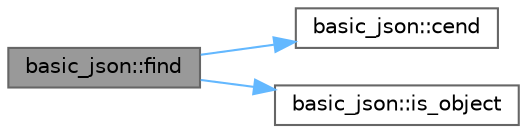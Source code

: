 digraph "basic_json::find"
{
 // LATEX_PDF_SIZE
  bgcolor="transparent";
  edge [fontname=Helvetica,fontsize=10,labelfontname=Helvetica,labelfontsize=10];
  node [fontname=Helvetica,fontsize=10,shape=box,height=0.2,width=0.4];
  rankdir="LR";
  Node1 [id="Node000001",label="basic_json::find",height=0.2,width=0.4,color="gray40", fillcolor="grey60", style="filled", fontcolor="black",tooltip="find an element in a JSON object"];
  Node1 -> Node2 [id="edge1_Node000001_Node000002",color="steelblue1",style="solid",tooltip=" "];
  Node2 [id="Node000002",label="basic_json::cend",height=0.2,width=0.4,color="grey40", fillcolor="white", style="filled",URL="$classbasic__json.html#a57c63700f006c54624eb2433ec6526b0",tooltip="returns an iterator to one past the last element"];
  Node1 -> Node3 [id="edge2_Node000001_Node000003",color="steelblue1",style="solid",tooltip=" "];
  Node3 [id="Node000003",label="basic_json::is_object",height=0.2,width=0.4,color="grey40", fillcolor="white", style="filled",URL="$classbasic__json.html#af355a2b131068acf3d623eb6d80a711c",tooltip="return whether value is an object"];
}
